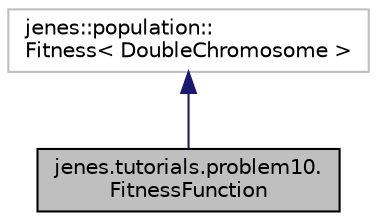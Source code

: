 digraph "jenes.tutorials.problem10.FitnessFunction"
{
  edge [fontname="Helvetica",fontsize="10",labelfontname="Helvetica",labelfontsize="10"];
  node [fontname="Helvetica",fontsize="10",shape=record];
  Node1 [label="jenes.tutorials.problem10.\lFitnessFunction",height=0.2,width=0.4,color="black", fillcolor="grey75", style="filled" fontcolor="black"];
  Node2 -> Node1 [dir="back",color="midnightblue",fontsize="10",style="solid",fontname="Helvetica"];
  Node2 [label="jenes::population::\lFitness\< DoubleChromosome \>",height=0.2,width=0.4,color="grey75", fillcolor="white", style="filled"];
}

